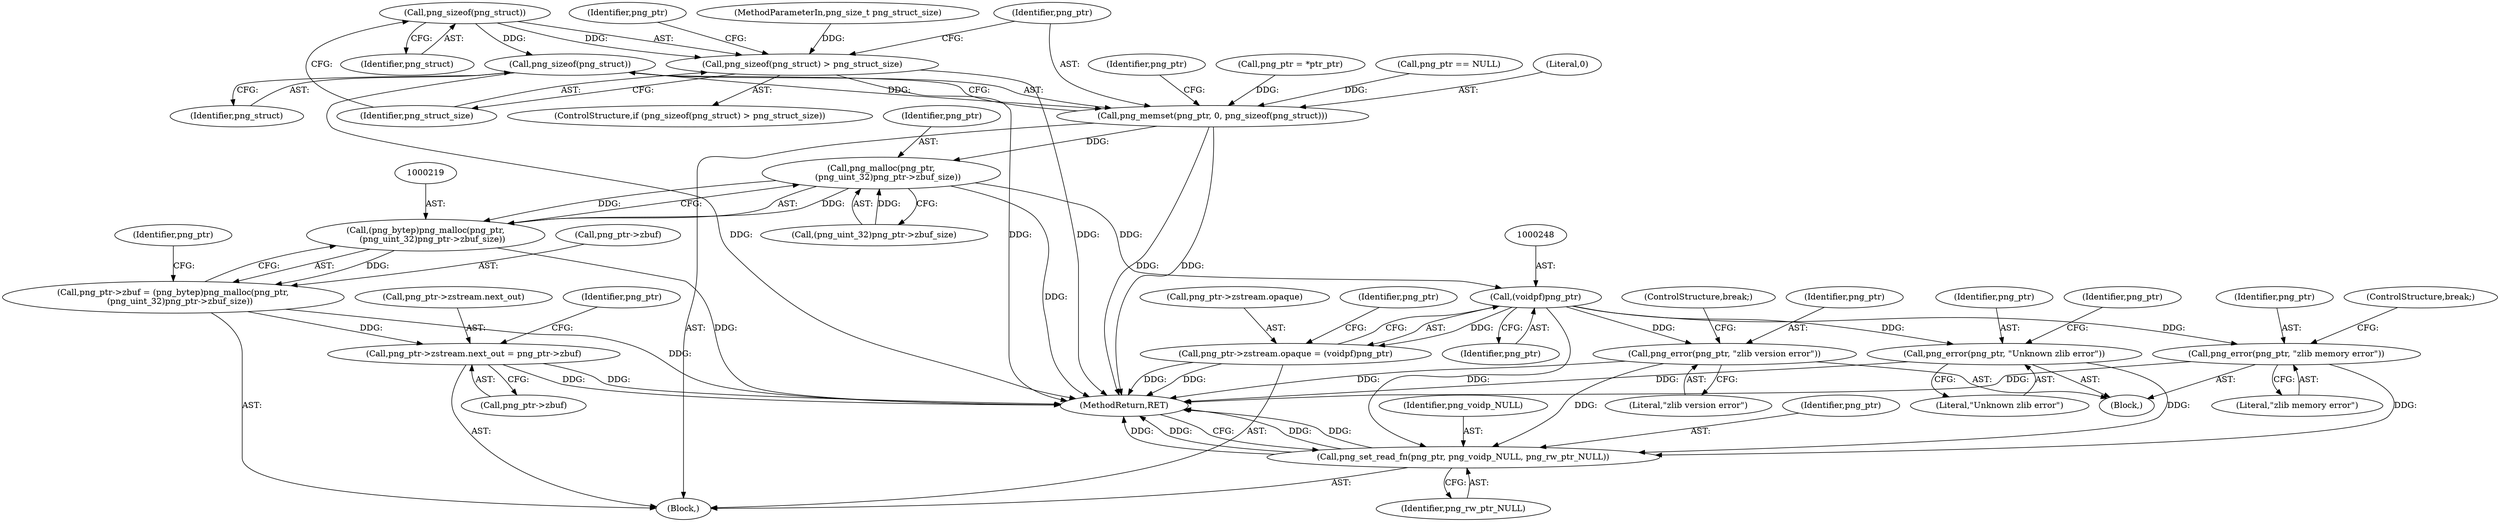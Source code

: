 digraph "0_Chrome_7f3d85b096f66870a15b37c2f40b219b2e292693_7@API" {
"1000163" [label="(Call,png_sizeof(png_struct))"];
"1000162" [label="(Call,png_sizeof(png_struct) > png_struct_size)"];
"1000183" [label="(Call,png_sizeof(png_struct))"];
"1000180" [label="(Call,png_memset(png_ptr, 0, png_sizeof(png_struct)))"];
"1000220" [label="(Call,png_malloc(png_ptr,\n     (png_uint_32)png_ptr->zbuf_size))"];
"1000218" [label="(Call,(png_bytep)png_malloc(png_ptr,\n     (png_uint_32)png_ptr->zbuf_size))"];
"1000214" [label="(Call,png_ptr->zbuf = (png_bytep)png_malloc(png_ptr,\n     (png_uint_32)png_ptr->zbuf_size))"];
"1000273" [label="(Call,png_ptr->zstream.next_out = png_ptr->zbuf)"];
"1000247" [label="(Call,(voidpf)png_ptr)"];
"1000241" [label="(Call,png_ptr->zstream.opaque = (voidpf)png_ptr)"];
"1000260" [label="(Call,png_error(png_ptr, \"zlib memory error\"))"];
"1000293" [label="(Call,png_set_read_fn(png_ptr, png_voidp_NULL, png_rw_ptr_NULL))"];
"1000265" [label="(Call,png_error(png_ptr, \"zlib version error\"))"];
"1000270" [label="(Call,png_error(png_ptr, \"Unknown zlib error\"))"];
"1000285" [label="(Identifier,png_ptr)"];
"1000242" [label="(Call,png_ptr->zstream.opaque)"];
"1000164" [label="(Identifier,png_struct)"];
"1000181" [label="(Identifier,png_ptr)"];
"1000230" [label="(Identifier,png_ptr)"];
"1000273" [label="(Call,png_ptr->zstream.next_out = png_ptr->zbuf)"];
"1000279" [label="(Call,png_ptr->zbuf)"];
"1000249" [label="(Identifier,png_ptr)"];
"1000163" [label="(Call,png_sizeof(png_struct))"];
"1000184" [label="(Identifier,png_struct)"];
"1000218" [label="(Call,(png_bytep)png_malloc(png_ptr,\n     (png_uint_32)png_ptr->zbuf_size))"];
"1000222" [label="(Call,(png_uint_32)png_ptr->zbuf_size)"];
"1000256" [label="(Block,)"];
"1000261" [label="(Identifier,png_ptr)"];
"1000267" [label="(Literal,\"zlib version error\")"];
"1000297" [label="(MethodReturn,RET)"];
"1000183" [label="(Call,png_sizeof(png_struct))"];
"1000180" [label="(Call,png_memset(png_ptr, 0, png_sizeof(png_struct)))"];
"1000265" [label="(Call,png_error(png_ptr, \"zlib version error\"))"];
"1000110" [label="(MethodParameterIn,png_size_t png_struct_size)"];
"1000274" [label="(Call,png_ptr->zstream.next_out)"];
"1000187" [label="(Identifier,png_ptr)"];
"1000296" [label="(Identifier,png_rw_ptr_NULL)"];
"1000295" [label="(Identifier,png_voidp_NULL)"];
"1000271" [label="(Identifier,png_ptr)"];
"1000214" [label="(Call,png_ptr->zbuf = (png_bytep)png_malloc(png_ptr,\n     (png_uint_32)png_ptr->zbuf_size))"];
"1000270" [label="(Call,png_error(png_ptr, \"Unknown zlib error\"))"];
"1000176" [label="(Call,png_ptr = *ptr_ptr)"];
"1000162" [label="(Call,png_sizeof(png_struct) > png_struct_size)"];
"1000260" [label="(Call,png_error(png_ptr, \"zlib memory error\"))"];
"1000165" [label="(Identifier,png_struct_size)"];
"1000221" [label="(Identifier,png_ptr)"];
"1000123" [label="(Call,png_ptr == NULL)"];
"1000293" [label="(Call,png_set_read_fn(png_ptr, png_voidp_NULL, png_rw_ptr_NULL))"];
"1000254" [label="(Identifier,png_ptr)"];
"1000241" [label="(Call,png_ptr->zstream.opaque = (voidpf)png_ptr)"];
"1000215" [label="(Call,png_ptr->zbuf)"];
"1000266" [label="(Identifier,png_ptr)"];
"1000268" [label="(ControlStructure,break;)"];
"1000220" [label="(Call,png_malloc(png_ptr,\n     (png_uint_32)png_ptr->zbuf_size))"];
"1000272" [label="(Literal,\"Unknown zlib error\")"];
"1000247" [label="(Call,(voidpf)png_ptr)"];
"1000262" [label="(Literal,\"zlib memory error\")"];
"1000168" [label="(Identifier,png_ptr)"];
"1000111" [label="(Block,)"];
"1000263" [label="(ControlStructure,break;)"];
"1000294" [label="(Identifier,png_ptr)"];
"1000161" [label="(ControlStructure,if (png_sizeof(png_struct) > png_struct_size))"];
"1000182" [label="(Literal,0)"];
"1000276" [label="(Identifier,png_ptr)"];
"1000163" -> "1000162"  [label="AST: "];
"1000163" -> "1000164"  [label="CFG: "];
"1000164" -> "1000163"  [label="AST: "];
"1000165" -> "1000163"  [label="CFG: "];
"1000163" -> "1000162"  [label="DDG: "];
"1000163" -> "1000183"  [label="DDG: "];
"1000162" -> "1000161"  [label="AST: "];
"1000162" -> "1000165"  [label="CFG: "];
"1000165" -> "1000162"  [label="AST: "];
"1000168" -> "1000162"  [label="CFG: "];
"1000181" -> "1000162"  [label="CFG: "];
"1000162" -> "1000297"  [label="DDG: "];
"1000162" -> "1000297"  [label="DDG: "];
"1000110" -> "1000162"  [label="DDG: "];
"1000183" -> "1000180"  [label="AST: "];
"1000183" -> "1000184"  [label="CFG: "];
"1000184" -> "1000183"  [label="AST: "];
"1000180" -> "1000183"  [label="CFG: "];
"1000183" -> "1000297"  [label="DDG: "];
"1000183" -> "1000180"  [label="DDG: "];
"1000180" -> "1000111"  [label="AST: "];
"1000181" -> "1000180"  [label="AST: "];
"1000182" -> "1000180"  [label="AST: "];
"1000187" -> "1000180"  [label="CFG: "];
"1000180" -> "1000297"  [label="DDG: "];
"1000180" -> "1000297"  [label="DDG: "];
"1000176" -> "1000180"  [label="DDG: "];
"1000123" -> "1000180"  [label="DDG: "];
"1000180" -> "1000220"  [label="DDG: "];
"1000220" -> "1000218"  [label="AST: "];
"1000220" -> "1000222"  [label="CFG: "];
"1000221" -> "1000220"  [label="AST: "];
"1000222" -> "1000220"  [label="AST: "];
"1000218" -> "1000220"  [label="CFG: "];
"1000220" -> "1000297"  [label="DDG: "];
"1000220" -> "1000218"  [label="DDG: "];
"1000220" -> "1000218"  [label="DDG: "];
"1000222" -> "1000220"  [label="DDG: "];
"1000220" -> "1000247"  [label="DDG: "];
"1000218" -> "1000214"  [label="AST: "];
"1000219" -> "1000218"  [label="AST: "];
"1000214" -> "1000218"  [label="CFG: "];
"1000218" -> "1000297"  [label="DDG: "];
"1000218" -> "1000214"  [label="DDG: "];
"1000214" -> "1000111"  [label="AST: "];
"1000215" -> "1000214"  [label="AST: "];
"1000230" -> "1000214"  [label="CFG: "];
"1000214" -> "1000297"  [label="DDG: "];
"1000214" -> "1000273"  [label="DDG: "];
"1000273" -> "1000111"  [label="AST: "];
"1000273" -> "1000279"  [label="CFG: "];
"1000274" -> "1000273"  [label="AST: "];
"1000279" -> "1000273"  [label="AST: "];
"1000285" -> "1000273"  [label="CFG: "];
"1000273" -> "1000297"  [label="DDG: "];
"1000273" -> "1000297"  [label="DDG: "];
"1000247" -> "1000241"  [label="AST: "];
"1000247" -> "1000249"  [label="CFG: "];
"1000248" -> "1000247"  [label="AST: "];
"1000249" -> "1000247"  [label="AST: "];
"1000241" -> "1000247"  [label="CFG: "];
"1000247" -> "1000241"  [label="DDG: "];
"1000247" -> "1000260"  [label="DDG: "];
"1000247" -> "1000265"  [label="DDG: "];
"1000247" -> "1000270"  [label="DDG: "];
"1000247" -> "1000293"  [label="DDG: "];
"1000241" -> "1000111"  [label="AST: "];
"1000242" -> "1000241"  [label="AST: "];
"1000254" -> "1000241"  [label="CFG: "];
"1000241" -> "1000297"  [label="DDG: "];
"1000241" -> "1000297"  [label="DDG: "];
"1000260" -> "1000256"  [label="AST: "];
"1000260" -> "1000262"  [label="CFG: "];
"1000261" -> "1000260"  [label="AST: "];
"1000262" -> "1000260"  [label="AST: "];
"1000263" -> "1000260"  [label="CFG: "];
"1000260" -> "1000297"  [label="DDG: "];
"1000260" -> "1000293"  [label="DDG: "];
"1000293" -> "1000111"  [label="AST: "];
"1000293" -> "1000296"  [label="CFG: "];
"1000294" -> "1000293"  [label="AST: "];
"1000295" -> "1000293"  [label="AST: "];
"1000296" -> "1000293"  [label="AST: "];
"1000297" -> "1000293"  [label="CFG: "];
"1000293" -> "1000297"  [label="DDG: "];
"1000293" -> "1000297"  [label="DDG: "];
"1000293" -> "1000297"  [label="DDG: "];
"1000293" -> "1000297"  [label="DDG: "];
"1000265" -> "1000293"  [label="DDG: "];
"1000270" -> "1000293"  [label="DDG: "];
"1000265" -> "1000256"  [label="AST: "];
"1000265" -> "1000267"  [label="CFG: "];
"1000266" -> "1000265"  [label="AST: "];
"1000267" -> "1000265"  [label="AST: "];
"1000268" -> "1000265"  [label="CFG: "];
"1000265" -> "1000297"  [label="DDG: "];
"1000270" -> "1000256"  [label="AST: "];
"1000270" -> "1000272"  [label="CFG: "];
"1000271" -> "1000270"  [label="AST: "];
"1000272" -> "1000270"  [label="AST: "];
"1000276" -> "1000270"  [label="CFG: "];
"1000270" -> "1000297"  [label="DDG: "];
}
